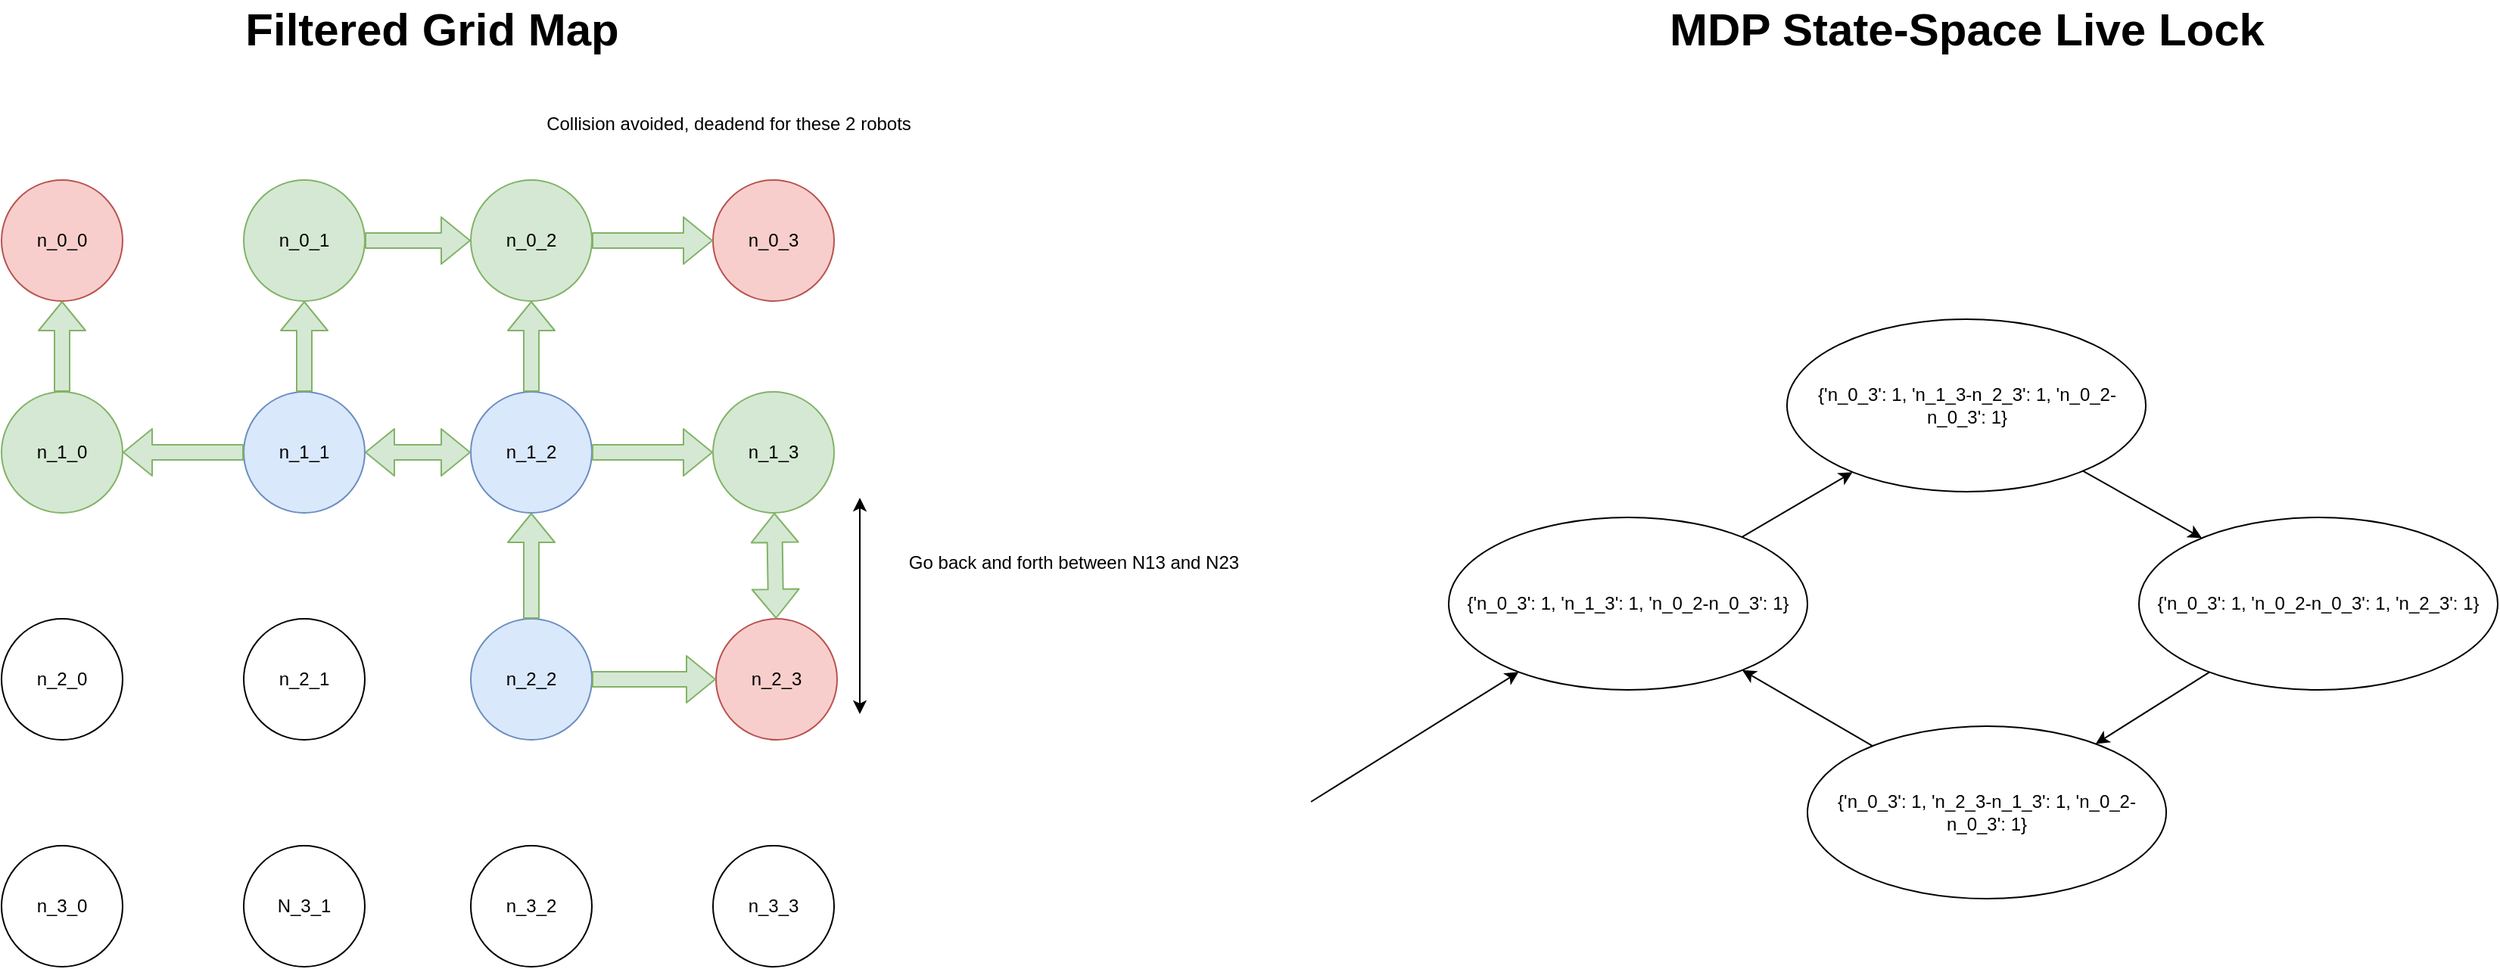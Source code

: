 <mxfile version="14.6.6" type="github">
  <diagram id="atgp7A_OofQBprnTKgcp" name="Page-1">
    <mxGraphModel dx="2062" dy="1123" grid="0" gridSize="10" guides="1" tooltips="1" connect="1" arrows="1" fold="1" page="0" pageScale="1" pageWidth="827" pageHeight="1169" math="0" shadow="0">
      <root>
        <mxCell id="0" />
        <mxCell id="1" parent="0" />
        <mxCell id="izqqawYkYHoVplUdzcl--1" value="n_0_0" style="ellipse;whiteSpace=wrap;html=1;aspect=fixed;fillColor=#f8cecc;strokeColor=#b85450;" parent="1" vertex="1">
          <mxGeometry x="340" y="380" width="80" height="80" as="geometry" />
        </mxCell>
        <mxCell id="izqqawYkYHoVplUdzcl--2" value="n_1_0" style="ellipse;whiteSpace=wrap;html=1;aspect=fixed;fillColor=#d5e8d4;strokeColor=#82b366;" parent="1" vertex="1">
          <mxGeometry x="340" y="520" width="80" height="80" as="geometry" />
        </mxCell>
        <mxCell id="izqqawYkYHoVplUdzcl--3" value="n_2_0" style="ellipse;whiteSpace=wrap;html=1;aspect=fixed;" parent="1" vertex="1">
          <mxGeometry x="340" y="670" width="80" height="80" as="geometry" />
        </mxCell>
        <mxCell id="izqqawYkYHoVplUdzcl--4" value="n_3_0" style="ellipse;whiteSpace=wrap;html=1;aspect=fixed;" parent="1" vertex="1">
          <mxGeometry x="340" y="820" width="80" height="80" as="geometry" />
        </mxCell>
        <mxCell id="izqqawYkYHoVplUdzcl--5" value="n_0_1" style="ellipse;whiteSpace=wrap;html=1;aspect=fixed;fillColor=#d5e8d4;strokeColor=#82b366;" parent="1" vertex="1">
          <mxGeometry x="500" y="380" width="80" height="80" as="geometry" />
        </mxCell>
        <mxCell id="izqqawYkYHoVplUdzcl--6" value="n_0_2" style="ellipse;whiteSpace=wrap;html=1;aspect=fixed;fillColor=#d5e8d4;strokeColor=#82b366;" parent="1" vertex="1">
          <mxGeometry x="650" y="380" width="80" height="80" as="geometry" />
        </mxCell>
        <mxCell id="izqqawYkYHoVplUdzcl--7" value="n_0_3" style="ellipse;whiteSpace=wrap;html=1;aspect=fixed;fillColor=#f8cecc;strokeColor=#b85450;" parent="1" vertex="1">
          <mxGeometry x="810" y="380" width="80" height="80" as="geometry" />
        </mxCell>
        <mxCell id="izqqawYkYHoVplUdzcl--8" value="n_1_1" style="ellipse;whiteSpace=wrap;html=1;aspect=fixed;fillColor=#dae8fc;strokeColor=#6c8ebf;" parent="1" vertex="1">
          <mxGeometry x="500" y="520" width="80" height="80" as="geometry" />
        </mxCell>
        <mxCell id="izqqawYkYHoVplUdzcl--9" value="n_1_2" style="ellipse;whiteSpace=wrap;html=1;aspect=fixed;fillColor=#dae8fc;strokeColor=#6c8ebf;" parent="1" vertex="1">
          <mxGeometry x="650" y="520" width="80" height="80" as="geometry" />
        </mxCell>
        <mxCell id="izqqawYkYHoVplUdzcl--10" value="n_1_3" style="ellipse;whiteSpace=wrap;html=1;aspect=fixed;fillColor=#d5e8d4;strokeColor=#82b366;" parent="1" vertex="1">
          <mxGeometry x="810" y="520" width="80" height="80" as="geometry" />
        </mxCell>
        <mxCell id="izqqawYkYHoVplUdzcl--11" value="n_2_1" style="ellipse;whiteSpace=wrap;html=1;aspect=fixed;" parent="1" vertex="1">
          <mxGeometry x="500" y="670" width="80" height="80" as="geometry" />
        </mxCell>
        <mxCell id="izqqawYkYHoVplUdzcl--12" value="n_2_2" style="ellipse;whiteSpace=wrap;html=1;aspect=fixed;fillColor=#dae8fc;strokeColor=#6c8ebf;" parent="1" vertex="1">
          <mxGeometry x="650" y="670" width="80" height="80" as="geometry" />
        </mxCell>
        <mxCell id="izqqawYkYHoVplUdzcl--13" value="n_2_3" style="ellipse;whiteSpace=wrap;html=1;aspect=fixed;fillColor=#f8cecc;strokeColor=#b85450;" parent="1" vertex="1">
          <mxGeometry x="812" y="670" width="80" height="80" as="geometry" />
        </mxCell>
        <mxCell id="izqqawYkYHoVplUdzcl--14" value="N_3_1" style="ellipse;whiteSpace=wrap;html=1;aspect=fixed;" parent="1" vertex="1">
          <mxGeometry x="500" y="820" width="80" height="80" as="geometry" />
        </mxCell>
        <mxCell id="izqqawYkYHoVplUdzcl--15" value="n_3_2" style="ellipse;whiteSpace=wrap;html=1;aspect=fixed;" parent="1" vertex="1">
          <mxGeometry x="650" y="820" width="80" height="80" as="geometry" />
        </mxCell>
        <mxCell id="izqqawYkYHoVplUdzcl--16" value="n_3_3" style="ellipse;whiteSpace=wrap;html=1;aspect=fixed;" parent="1" vertex="1">
          <mxGeometry x="810" y="820" width="80" height="80" as="geometry" />
        </mxCell>
        <mxCell id="izqqawYkYHoVplUdzcl--17" value="" style="shape=flexArrow;endArrow=classic;html=1;fillColor=#d5e8d4;strokeColor=#82b366;" parent="1" source="izqqawYkYHoVplUdzcl--8" target="izqqawYkYHoVplUdzcl--5" edge="1">
          <mxGeometry width="50" height="50" relative="1" as="geometry">
            <mxPoint x="457" y="635" as="sourcePoint" />
            <mxPoint x="507" y="585" as="targetPoint" />
          </mxGeometry>
        </mxCell>
        <mxCell id="izqqawYkYHoVplUdzcl--18" value="" style="shape=flexArrow;endArrow=classic;html=1;fillColor=#d5e8d4;strokeColor=#82b366;" parent="1" source="izqqawYkYHoVplUdzcl--8" target="izqqawYkYHoVplUdzcl--2" edge="1">
          <mxGeometry width="50" height="50" relative="1" as="geometry">
            <mxPoint x="457" y="635" as="sourcePoint" />
            <mxPoint x="507" y="585" as="targetPoint" />
          </mxGeometry>
        </mxCell>
        <mxCell id="izqqawYkYHoVplUdzcl--20" value="" style="shape=flexArrow;endArrow=classic;html=1;entryX=0.5;entryY=1;entryDx=0;entryDy=0;fillColor=#d5e8d4;strokeColor=#82b366;" parent="1" source="izqqawYkYHoVplUdzcl--12" target="izqqawYkYHoVplUdzcl--9" edge="1">
          <mxGeometry width="50" height="50" relative="1" as="geometry">
            <mxPoint x="457" y="635" as="sourcePoint" />
            <mxPoint x="507" y="585" as="targetPoint" />
          </mxGeometry>
        </mxCell>
        <mxCell id="izqqawYkYHoVplUdzcl--21" value="" style="shape=flexArrow;endArrow=classic;html=1;fillColor=#d5e8d4;strokeColor=#82b366;" parent="1" source="izqqawYkYHoVplUdzcl--5" target="izqqawYkYHoVplUdzcl--6" edge="1">
          <mxGeometry width="50" height="50" relative="1" as="geometry">
            <mxPoint x="590" y="434" as="sourcePoint" />
            <mxPoint x="640" y="384" as="targetPoint" />
          </mxGeometry>
        </mxCell>
        <mxCell id="izqqawYkYHoVplUdzcl--22" value="" style="shape=flexArrow;endArrow=classic;html=1;fillColor=#d5e8d4;strokeColor=#82b366;" parent="1" source="izqqawYkYHoVplUdzcl--6" target="izqqawYkYHoVplUdzcl--7" edge="1">
          <mxGeometry width="50" height="50" relative="1" as="geometry">
            <mxPoint x="457" y="635" as="sourcePoint" />
            <mxPoint x="507" y="585" as="targetPoint" />
          </mxGeometry>
        </mxCell>
        <mxCell id="izqqawYkYHoVplUdzcl--23" value="" style="shape=flexArrow;endArrow=classic;html=1;fillColor=#d5e8d4;strokeColor=#82b366;" parent="1" source="izqqawYkYHoVplUdzcl--9" target="izqqawYkYHoVplUdzcl--6" edge="1">
          <mxGeometry width="50" height="50" relative="1" as="geometry">
            <mxPoint x="457" y="635" as="sourcePoint" />
            <mxPoint x="507" y="585" as="targetPoint" />
          </mxGeometry>
        </mxCell>
        <mxCell id="izqqawYkYHoVplUdzcl--28" value="" style="shape=flexArrow;endArrow=classic;html=1;fillColor=#d5e8d4;strokeColor=#82b366;" parent="1" source="izqqawYkYHoVplUdzcl--12" target="izqqawYkYHoVplUdzcl--13" edge="1">
          <mxGeometry width="50" height="50" relative="1" as="geometry">
            <mxPoint x="457" y="635" as="sourcePoint" />
            <mxPoint x="507" y="585" as="targetPoint" />
          </mxGeometry>
        </mxCell>
        <mxCell id="izqqawYkYHoVplUdzcl--31" value="" style="shape=flexArrow;endArrow=classic;html=1;fillColor=#d5e8d4;strokeColor=#82b366;" parent="1" source="izqqawYkYHoVplUdzcl--9" target="izqqawYkYHoVplUdzcl--10" edge="1">
          <mxGeometry width="50" height="50" relative="1" as="geometry">
            <mxPoint x="562" y="569" as="sourcePoint" />
            <mxPoint x="612" y="519" as="targetPoint" />
          </mxGeometry>
        </mxCell>
        <mxCell id="izqqawYkYHoVplUdzcl--41" value="{&#39;n_0_3&#39;: 1, &#39;n_1_3&#39;: 1, &#39;n_0_2-n_0_3&#39;: 1}" style="ellipse;whiteSpace=wrap;html=1;" parent="1" vertex="1">
          <mxGeometry x="1296" y="603" width="237" height="114" as="geometry" />
        </mxCell>
        <mxCell id="izqqawYkYHoVplUdzcl--42" value="{&#39;n_0_3&#39;: 1, &#39;n_1_3-n_2_3&#39;: 1, &#39;n_0_2-n_0_3&#39;: 1}" style="ellipse;whiteSpace=wrap;html=1;" parent="1" vertex="1">
          <mxGeometry x="1519.5" y="472" width="237" height="114" as="geometry" />
        </mxCell>
        <mxCell id="izqqawYkYHoVplUdzcl--43" value="{&#39;n_0_3&#39;: 1, &#39;n_0_2-n_0_3&#39;: 1, &#39;n_2_3&#39;: 1}" style="ellipse;whiteSpace=wrap;html=1;" parent="1" vertex="1">
          <mxGeometry x="1752" y="603" width="237" height="114" as="geometry" />
        </mxCell>
        <mxCell id="izqqawYkYHoVplUdzcl--44" value="{&#39;n_0_3&#39;: 1, &#39;n_2_3-n_1_3&#39;: 1, &#39;n_0_2-n_0_3&#39;: 1}" style="ellipse;whiteSpace=wrap;html=1;" parent="1" vertex="1">
          <mxGeometry x="1533" y="741" width="237" height="114" as="geometry" />
        </mxCell>
        <mxCell id="izqqawYkYHoVplUdzcl--45" value="" style="endArrow=classic;html=1;" parent="1" source="izqqawYkYHoVplUdzcl--41" target="izqqawYkYHoVplUdzcl--42" edge="1">
          <mxGeometry width="50" height="50" relative="1" as="geometry">
            <mxPoint x="1826" y="445" as="sourcePoint" />
            <mxPoint x="1876" y="395" as="targetPoint" />
          </mxGeometry>
        </mxCell>
        <mxCell id="izqqawYkYHoVplUdzcl--46" value="" style="endArrow=classic;html=1;" parent="1" source="izqqawYkYHoVplUdzcl--42" target="izqqawYkYHoVplUdzcl--43" edge="1">
          <mxGeometry width="50" height="50" relative="1" as="geometry">
            <mxPoint x="1826" y="445" as="sourcePoint" />
            <mxPoint x="1876" y="395" as="targetPoint" />
          </mxGeometry>
        </mxCell>
        <mxCell id="izqqawYkYHoVplUdzcl--47" value="" style="endArrow=classic;html=1;" parent="1" source="izqqawYkYHoVplUdzcl--43" target="izqqawYkYHoVplUdzcl--44" edge="1">
          <mxGeometry width="50" height="50" relative="1" as="geometry">
            <mxPoint x="1826" y="445" as="sourcePoint" />
            <mxPoint x="1876" y="395" as="targetPoint" />
          </mxGeometry>
        </mxCell>
        <mxCell id="izqqawYkYHoVplUdzcl--48" value="" style="endArrow=classic;html=1;" parent="1" source="izqqawYkYHoVplUdzcl--44" target="izqqawYkYHoVplUdzcl--41" edge="1">
          <mxGeometry width="50" height="50" relative="1" as="geometry">
            <mxPoint x="1826" y="445" as="sourcePoint" />
            <mxPoint x="1876" y="395" as="targetPoint" />
          </mxGeometry>
        </mxCell>
        <mxCell id="izqqawYkYHoVplUdzcl--49" value="" style="endArrow=classic;html=1;" parent="1" target="izqqawYkYHoVplUdzcl--41" edge="1">
          <mxGeometry width="50" height="50" relative="1" as="geometry">
            <mxPoint x="1205" y="791" as="sourcePoint" />
            <mxPoint x="1473" y="623" as="targetPoint" />
          </mxGeometry>
        </mxCell>
        <mxCell id="izqqawYkYHoVplUdzcl--52" value="" style="shape=flexArrow;endArrow=classic;startArrow=classic;html=1;fillColor=#d5e8d4;strokeColor=#82b366;" parent="1" source="izqqawYkYHoVplUdzcl--13" target="izqqawYkYHoVplUdzcl--10" edge="1">
          <mxGeometry width="100" height="100" relative="1" as="geometry">
            <mxPoint x="445" y="724" as="sourcePoint" />
            <mxPoint x="545" y="624" as="targetPoint" />
          </mxGeometry>
        </mxCell>
        <mxCell id="izqqawYkYHoVplUdzcl--55" value="" style="shape=flexArrow;endArrow=classic;startArrow=classic;html=1;fillColor=#d5e8d4;strokeColor=#82b366;" parent="1" source="izqqawYkYHoVplUdzcl--8" target="izqqawYkYHoVplUdzcl--9" edge="1">
          <mxGeometry width="100" height="100" relative="1" as="geometry">
            <mxPoint x="542" y="668" as="sourcePoint" />
            <mxPoint x="642" y="568" as="targetPoint" />
          </mxGeometry>
        </mxCell>
        <mxCell id="izqqawYkYHoVplUdzcl--58" value="" style="shape=flexArrow;endArrow=classic;html=1;fillColor=#d5e8d4;strokeColor=#82b366;" parent="1" source="izqqawYkYHoVplUdzcl--2" target="izqqawYkYHoVplUdzcl--1" edge="1">
          <mxGeometry width="50" height="50" relative="1" as="geometry">
            <mxPoint x="567" y="643" as="sourcePoint" />
            <mxPoint x="617" y="593" as="targetPoint" />
          </mxGeometry>
        </mxCell>
        <mxCell id="YGIhV2ZewroP36HCWnk3-2" value="" style="shape=image;html=1;verticalAlign=top;verticalLabelPosition=bottom;labelBackgroundColor=#ffffff;imageAspect=0;aspect=fixed;image=https://cdn4.iconfinder.com/data/icons/iconsimple-logotypes/512/android-128.png" vertex="1" parent="1">
          <mxGeometry x="865" y="536" width="48" height="48" as="geometry" />
        </mxCell>
        <mxCell id="YGIhV2ZewroP36HCWnk3-3" value="" style="shape=image;html=1;verticalAlign=top;verticalLabelPosition=bottom;labelBackgroundColor=#ffffff;imageAspect=0;aspect=fixed;image=https://cdn4.iconfinder.com/data/icons/iconsimple-logotypes/512/android-128.png" vertex="1" parent="1">
          <mxGeometry x="826" y="358" width="48" height="48" as="geometry" />
        </mxCell>
        <mxCell id="YGIhV2ZewroP36HCWnk3-4" value="" style="shape=image;html=1;verticalAlign=top;verticalLabelPosition=bottom;labelBackgroundColor=#ffffff;imageAspect=0;aspect=fixed;image=https://cdn4.iconfinder.com/data/icons/iconsimple-logotypes/512/android-128.png" vertex="1" parent="1">
          <mxGeometry x="742" y="358" width="48" height="48" as="geometry" />
        </mxCell>
        <mxCell id="YGIhV2ZewroP36HCWnk3-5" value="Collision avoided, deadend for these 2 robots" style="text;html=1;align=center;verticalAlign=middle;resizable=0;points=[];autosize=1;strokeColor=none;" vertex="1" parent="1">
          <mxGeometry x="694" y="334" width="251" height="18" as="geometry" />
        </mxCell>
        <mxCell id="YGIhV2ZewroP36HCWnk3-6" value="Go back and forth between N13 and N23" style="text;html=1;align=center;verticalAlign=middle;resizable=0;points=[];autosize=1;strokeColor=none;" vertex="1" parent="1">
          <mxGeometry x="934" y="624" width="228" height="18" as="geometry" />
        </mxCell>
        <mxCell id="YGIhV2ZewroP36HCWnk3-7" value="&lt;b&gt;&lt;font style=&quot;font-size: 30px&quot;&gt;Filtered Grid Map&lt;/font&gt;&lt;/b&gt;" style="text;html=1;align=center;verticalAlign=middle;resizable=0;points=[];autosize=1;strokeColor=none;" vertex="1" parent="1">
          <mxGeometry x="495" y="267" width="257" height="25" as="geometry" />
        </mxCell>
        <mxCell id="YGIhV2ZewroP36HCWnk3-8" value="" style="endArrow=classic;startArrow=classic;html=1;" edge="1" parent="1">
          <mxGeometry width="50" height="50" relative="1" as="geometry">
            <mxPoint x="907" y="733" as="sourcePoint" />
            <mxPoint x="907" y="590" as="targetPoint" />
          </mxGeometry>
        </mxCell>
        <mxCell id="YGIhV2ZewroP36HCWnk3-9" value="&lt;b&gt;&lt;font style=&quot;font-size: 30px&quot;&gt;MDP State-Space Live Lock&lt;/font&gt;&lt;/b&gt;" style="text;html=1;align=center;verticalAlign=middle;resizable=0;points=[];autosize=1;strokeColor=none;" vertex="1" parent="1">
          <mxGeometry x="1436.5" y="267" width="403" height="25" as="geometry" />
        </mxCell>
      </root>
    </mxGraphModel>
  </diagram>
</mxfile>
